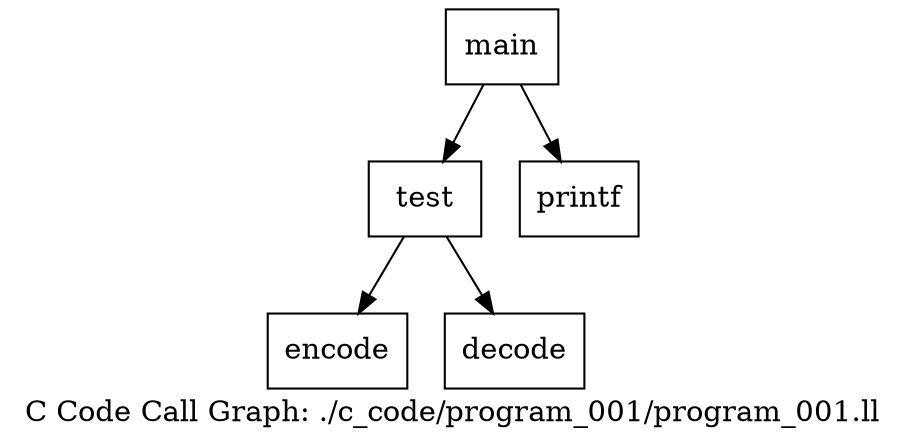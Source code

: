 digraph "C Code Call Graph: ./c_code/program_001/program_001.ll" {
	label="C Code Call Graph: ./c_code/program_001/program_001.ll";

	Node0x5616d98dd4b0 [shape=record,label="{encode}"];
	Node0x5616d98dd530 [shape=record,label="{decode}"];
	Node0x5616d98dd5b0 [shape=record,label="{main}"];
	Node0x5616d98dd5b0 -> Node0x5616d98dd6e0;
	Node0x5616d98dd5b0 -> Node0x5616d98ddb70;
	Node0x5616d98dd6e0 [shape=record,label="{test}"];
	Node0x5616d98dd6e0 -> Node0x5616d98dd4b0;
	Node0x5616d98dd6e0 -> Node0x5616d98dd530;
	Node0x5616d98ddb70 [shape=record,label="{printf}"];
}
